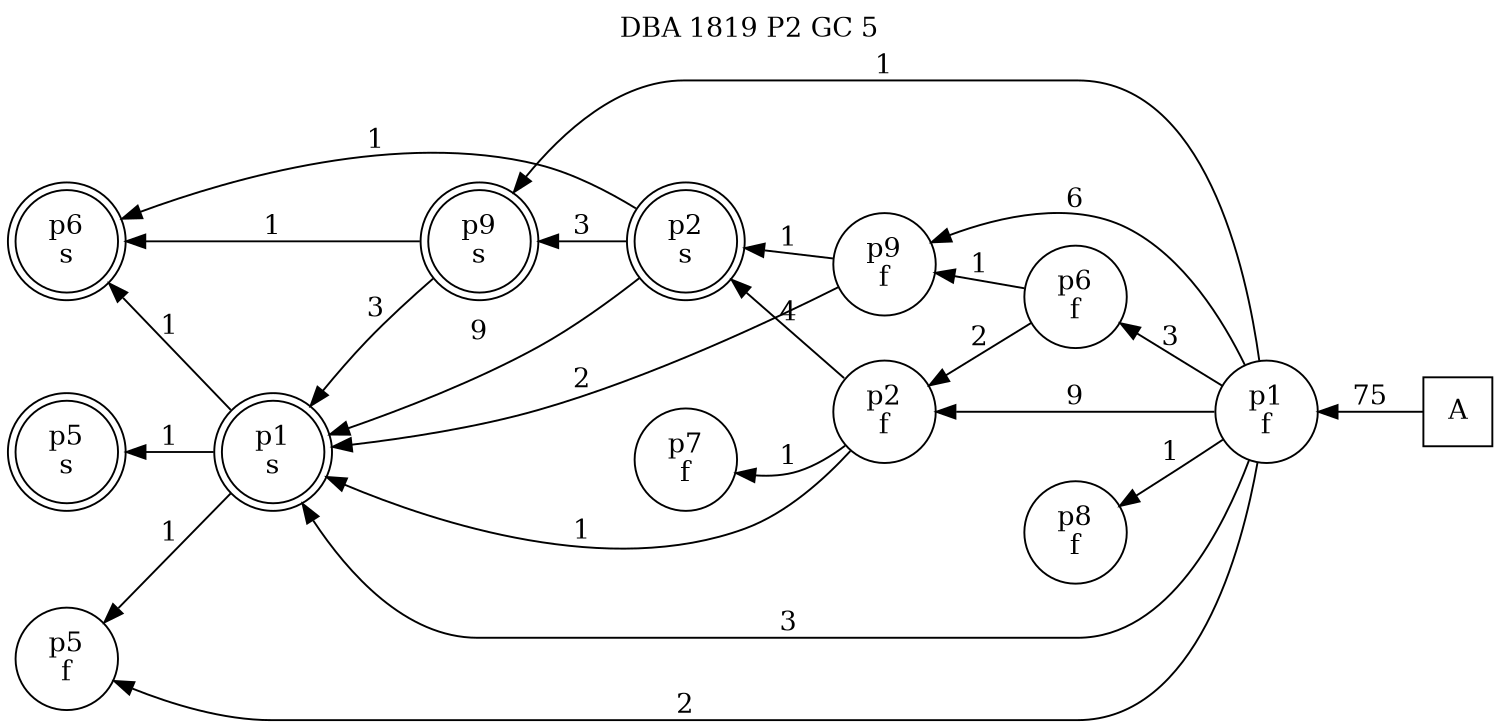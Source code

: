 digraph DBA_1819_P2_GC_5_GOOD {
labelloc="tl"
label= " DBA 1819 P2 GC 5 "
rankdir="RL";
graph [ size=" 10 , 10 !"]

"A" [shape="square" label="A"]
"p1_f" [shape="circle" label="p1
f"]
"p2_f" [shape="circle" label="p2
f"]
"p9_f" [shape="circle" label="p9
f"]
"p6_f" [shape="circle" label="p6
f"]
"p7_f" [shape="circle" label="p7
f"]
"p5_f" [shape="circle" label="p5
f"]
"p8_f" [shape="circle" label="p8
f"]
"p2_s" [shape="doublecircle" label="p2
s"]
"p1_s" [shape="doublecircle" label="p1
s"]
"p6_s" [shape="doublecircle" label="p6
s"]
"p9_s" [shape="doublecircle" label="p9
s"]
"p5_s" [shape="doublecircle" label="p5
s"]
"A" -> "p1_f" [ label=75]
"p1_f" -> "p2_f" [ label=9]
"p1_f" -> "p9_f" [ label=6]
"p1_f" -> "p6_f" [ label=3]
"p1_f" -> "p5_f" [ label=2]
"p1_f" -> "p8_f" [ label=1]
"p1_f" -> "p1_s" [ label=3]
"p1_f" -> "p9_s" [ label=1]
"p2_f" -> "p7_f" [ label=1]
"p2_f" -> "p2_s" [ label=4]
"p2_f" -> "p1_s" [ label=1]
"p9_f" -> "p2_s" [ label=1]
"p9_f" -> "p1_s" [ label=2]
"p6_f" -> "p2_f" [ label=2]
"p6_f" -> "p9_f" [ label=1]
"p2_s" -> "p1_s" [ label=9]
"p2_s" -> "p6_s" [ label=1]
"p2_s" -> "p9_s" [ label=3]
"p1_s" -> "p5_f" [ label=1]
"p1_s" -> "p6_s" [ label=1]
"p1_s" -> "p5_s" [ label=1]
"p9_s" -> "p1_s" [ label=3]
"p9_s" -> "p6_s" [ label=1]
}
